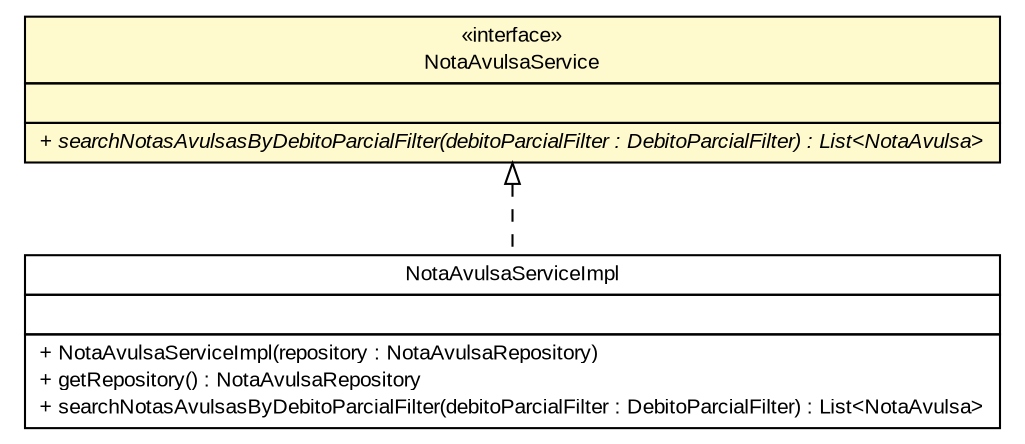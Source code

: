 #!/usr/local/bin/dot
#
# Class diagram 
# Generated by UMLGraph version R5_6 (http://www.umlgraph.org/)
#

digraph G {
	edge [fontname="arial",fontsize=10,labelfontname="arial",labelfontsize=10];
	node [fontname="arial",fontsize=10,shape=plaintext];
	nodesep=0.25;
	ranksep=0.5;
	// br.gov.to.sefaz.arr.dare.service.NotaAvulsaService
	c99998 [label=<<table title="br.gov.to.sefaz.arr.dare.service.NotaAvulsaService" border="0" cellborder="1" cellspacing="0" cellpadding="2" port="p" bgcolor="lemonChiffon" href="./NotaAvulsaService.html">
		<tr><td><table border="0" cellspacing="0" cellpadding="1">
<tr><td align="center" balign="center"> &#171;interface&#187; </td></tr>
<tr><td align="center" balign="center"> NotaAvulsaService </td></tr>
		</table></td></tr>
		<tr><td><table border="0" cellspacing="0" cellpadding="1">
<tr><td align="left" balign="left">  </td></tr>
		</table></td></tr>
		<tr><td><table border="0" cellspacing="0" cellpadding="1">
<tr><td align="left" balign="left"><font face="arial italic" point-size="10.0"> + searchNotasAvulsasByDebitoParcialFilter(debitoParcialFilter : DebitoParcialFilter) : List&lt;NotaAvulsa&gt; </font></td></tr>
		</table></td></tr>
		</table>>, URL="./NotaAvulsaService.html", fontname="arial", fontcolor="black", fontsize=10.0];
	// br.gov.to.sefaz.arr.dare.service.impl.NotaAvulsaServiceImpl
	c100007 [label=<<table title="br.gov.to.sefaz.arr.dare.service.impl.NotaAvulsaServiceImpl" border="0" cellborder="1" cellspacing="0" cellpadding="2" port="p" href="./impl/NotaAvulsaServiceImpl.html">
		<tr><td><table border="0" cellspacing="0" cellpadding="1">
<tr><td align="center" balign="center"> NotaAvulsaServiceImpl </td></tr>
		</table></td></tr>
		<tr><td><table border="0" cellspacing="0" cellpadding="1">
<tr><td align="left" balign="left">  </td></tr>
		</table></td></tr>
		<tr><td><table border="0" cellspacing="0" cellpadding="1">
<tr><td align="left" balign="left"> + NotaAvulsaServiceImpl(repository : NotaAvulsaRepository) </td></tr>
<tr><td align="left" balign="left"> + getRepository() : NotaAvulsaRepository </td></tr>
<tr><td align="left" balign="left"> + searchNotasAvulsasByDebitoParcialFilter(debitoParcialFilter : DebitoParcialFilter) : List&lt;NotaAvulsa&gt; </td></tr>
		</table></td></tr>
		</table>>, URL="./impl/NotaAvulsaServiceImpl.html", fontname="arial", fontcolor="black", fontsize=10.0];
	//br.gov.to.sefaz.arr.dare.service.impl.NotaAvulsaServiceImpl implements br.gov.to.sefaz.arr.dare.service.NotaAvulsaService
	c99998:p -> c100007:p [dir=back,arrowtail=empty,style=dashed];
}

